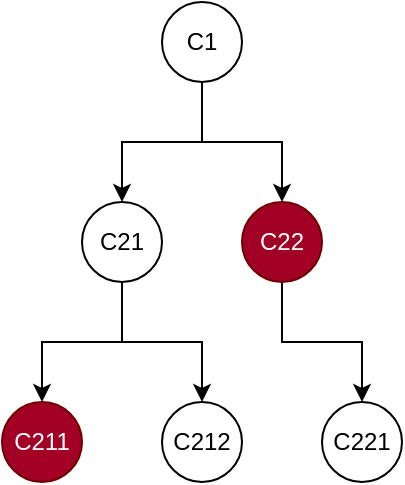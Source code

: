 <mxfile>
    <diagram id="eujLZbnaqKFmKFNQz7Bx" name="第 1 页">
        <mxGraphModel dx="450" dy="649" grid="1" gridSize="10" guides="1" tooltips="1" connect="1" arrows="1" fold="1" page="1" pageScale="1" pageWidth="827" pageHeight="1169" math="0" shadow="0">
            <root>
                <mxCell id="0"/>
                <mxCell id="1" parent="0"/>
                <mxCell id="4" value="" style="edgeStyle=orthogonalEdgeStyle;rounded=0;orthogonalLoop=1;jettySize=auto;html=1;" parent="1" source="2" target="3" edge="1">
                    <mxGeometry relative="1" as="geometry"/>
                </mxCell>
                <mxCell id="6" value="" style="edgeStyle=orthogonalEdgeStyle;rounded=0;orthogonalLoop=1;jettySize=auto;html=1;" parent="1" source="2" target="5" edge="1">
                    <mxGeometry relative="1" as="geometry"/>
                </mxCell>
                <mxCell id="2" value="C1" style="ellipse;whiteSpace=wrap;html=1;aspect=fixed;" parent="1" vertex="1">
                    <mxGeometry x="320" y="90" width="40" height="40" as="geometry"/>
                </mxCell>
                <mxCell id="8" value="" style="edgeStyle=orthogonalEdgeStyle;rounded=0;orthogonalLoop=1;jettySize=auto;html=1;" parent="1" source="3" target="7" edge="1">
                    <mxGeometry relative="1" as="geometry"/>
                </mxCell>
                <mxCell id="12" value="" style="edgeStyle=orthogonalEdgeStyle;rounded=0;orthogonalLoop=1;jettySize=auto;html=1;" parent="1" source="3" target="11" edge="1">
                    <mxGeometry relative="1" as="geometry"/>
                </mxCell>
                <mxCell id="3" value="C21" style="ellipse;whiteSpace=wrap;html=1;aspect=fixed;" parent="1" vertex="1">
                    <mxGeometry x="280" y="190" width="40" height="40" as="geometry"/>
                </mxCell>
                <mxCell id="15" value="" style="edgeStyle=orthogonalEdgeStyle;rounded=0;orthogonalLoop=1;jettySize=auto;html=1;" parent="1" source="5" target="14" edge="1">
                    <mxGeometry relative="1" as="geometry"/>
                </mxCell>
                <mxCell id="5" value="C22" style="ellipse;whiteSpace=wrap;html=1;aspect=fixed;fillColor=#a20025;strokeColor=#6F0000;fontColor=#ffffff;" parent="1" vertex="1">
                    <mxGeometry x="360" y="190" width="40" height="40" as="geometry"/>
                </mxCell>
                <mxCell id="7" value="C211" style="ellipse;whiteSpace=wrap;html=1;aspect=fixed;fillColor=#a20025;strokeColor=#6F0000;fontColor=#ffffff;" parent="1" vertex="1">
                    <mxGeometry x="240" y="290" width="40" height="40" as="geometry"/>
                </mxCell>
                <mxCell id="11" value="C212" style="ellipse;whiteSpace=wrap;html=1;aspect=fixed;" parent="1" vertex="1">
                    <mxGeometry x="320" y="290" width="40" height="40" as="geometry"/>
                </mxCell>
                <mxCell id="14" value="C221" style="ellipse;whiteSpace=wrap;html=1;aspect=fixed;" parent="1" vertex="1">
                    <mxGeometry x="400" y="290" width="40" height="40" as="geometry"/>
                </mxCell>
            </root>
        </mxGraphModel>
    </diagram>
</mxfile>